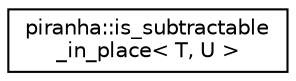 digraph "Graphical Class Hierarchy"
{
  edge [fontname="Helvetica",fontsize="10",labelfontname="Helvetica",labelfontsize="10"];
  node [fontname="Helvetica",fontsize="10",shape=record];
  rankdir="LR";
  Node0 [label="piranha::is_subtractable\l_in_place\< T, U \>",height=0.2,width=0.4,color="black", fillcolor="white", style="filled",URL="$classpiranha_1_1is__subtractable__in__place.html",tooltip="In-place subtractable type trait. "];
}
